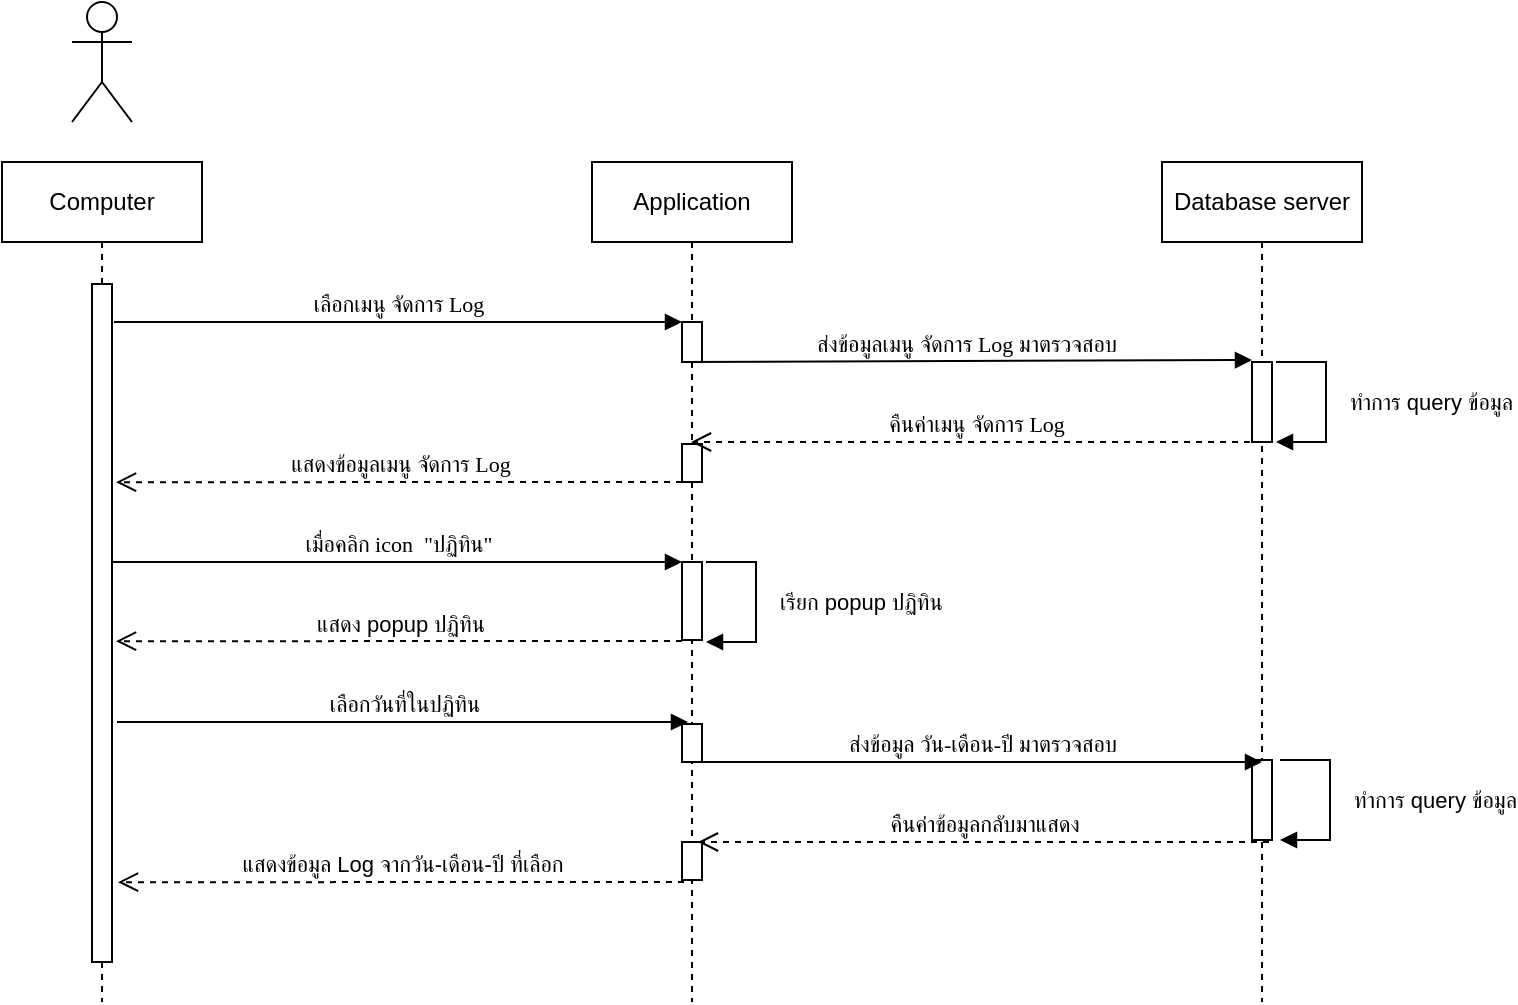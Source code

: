 <mxfile version="13.3.9" type="device"><diagram id="0Q5O2ZY3PQNi9_PxAAta" name="Page-1"><mxGraphModel dx="801" dy="513" grid="1" gridSize="10" guides="1" tooltips="1" connect="1" arrows="1" fold="1" page="1" pageScale="1" pageWidth="827" pageHeight="1169" math="0" shadow="0"><root><mxCell id="0"/><mxCell id="1" parent="0"/><mxCell id="Lfd1E_tKgFYaFGPbSBIL-1" value="Computer" style="shape=umlLifeline;perimeter=lifelinePerimeter;whiteSpace=wrap;html=1;container=1;collapsible=0;recursiveResize=0;outlineConnect=0;" parent="1" vertex="1"><mxGeometry x="80" y="120" width="100" height="420" as="geometry"/></mxCell><mxCell id="5BSE4bCgtWmsC6A4x-ru-2" value="" style="html=1;points=[];perimeter=orthogonalPerimeter;" parent="Lfd1E_tKgFYaFGPbSBIL-1" vertex="1"><mxGeometry x="45" y="61" width="10" height="339" as="geometry"/></mxCell><mxCell id="Lfd1E_tKgFYaFGPbSBIL-2" value="" style="shape=umlActor;verticalLabelPosition=bottom;verticalAlign=top;html=1;" parent="1" vertex="1"><mxGeometry x="115" y="40" width="30" height="60" as="geometry"/></mxCell><mxCell id="Lfd1E_tKgFYaFGPbSBIL-3" value="Application" style="shape=umlLifeline;perimeter=lifelinePerimeter;whiteSpace=wrap;html=1;container=1;collapsible=0;recursiveResize=0;outlineConnect=0;" parent="1" vertex="1"><mxGeometry x="375" y="120" width="100" height="420" as="geometry"/></mxCell><mxCell id="4VXj4oKQSMoKen8vPaZz-1" value="" style="html=1;points=[];perimeter=orthogonalPerimeter;" parent="Lfd1E_tKgFYaFGPbSBIL-3" vertex="1"><mxGeometry x="45" y="80" width="10" height="20" as="geometry"/></mxCell><mxCell id="4VXj4oKQSMoKen8vPaZz-16" value="" style="html=1;points=[];perimeter=orthogonalPerimeter;" parent="Lfd1E_tKgFYaFGPbSBIL-3" vertex="1"><mxGeometry x="45" y="141" width="10" height="19" as="geometry"/></mxCell><mxCell id="5BSE4bCgtWmsC6A4x-ru-8" value="" style="html=1;points=[];perimeter=orthogonalPerimeter;" parent="Lfd1E_tKgFYaFGPbSBIL-3" vertex="1"><mxGeometry x="45" y="281" width="10" height="19" as="geometry"/></mxCell><mxCell id="5BSE4bCgtWmsC6A4x-ru-13" value="" style="html=1;points=[];perimeter=orthogonalPerimeter;" parent="Lfd1E_tKgFYaFGPbSBIL-3" vertex="1"><mxGeometry x="45" y="340" width="10" height="19" as="geometry"/></mxCell><mxCell id="5BSE4bCgtWmsC6A4x-ru-4" value="" style="html=1;points=[];perimeter=orthogonalPerimeter;" parent="Lfd1E_tKgFYaFGPbSBIL-3" vertex="1"><mxGeometry x="45" y="200" width="10" height="39" as="geometry"/></mxCell><mxCell id="Lfd1E_tKgFYaFGPbSBIL-4" value="Database server" style="shape=umlLifeline;perimeter=lifelinePerimeter;whiteSpace=wrap;html=1;container=1;collapsible=0;recursiveResize=0;outlineConnect=0;" parent="1" vertex="1"><mxGeometry x="660" y="120" width="100" height="420" as="geometry"/></mxCell><mxCell id="4VXj4oKQSMoKen8vPaZz-6" value="" style="html=1;points=[];perimeter=orthogonalPerimeter;" parent="Lfd1E_tKgFYaFGPbSBIL-4" vertex="1"><mxGeometry x="45" y="100" width="10" height="40" as="geometry"/></mxCell><mxCell id="5BSE4bCgtWmsC6A4x-ru-10" value="" style="html=1;points=[];perimeter=orthogonalPerimeter;" parent="Lfd1E_tKgFYaFGPbSBIL-4" vertex="1"><mxGeometry x="45" y="299" width="10" height="40" as="geometry"/></mxCell><mxCell id="4VXj4oKQSMoKen8vPaZz-2" value="&lt;font face=&quot;Tahoma&quot;&gt;เลือกเมนู จัดการ Log&lt;/font&gt;" style="html=1;verticalAlign=bottom;endArrow=block;entryX=0;entryY=0;" parent="1" target="4VXj4oKQSMoKen8vPaZz-1" edge="1"><mxGeometry relative="1" as="geometry"><mxPoint x="136" y="200" as="sourcePoint"/></mxGeometry></mxCell><mxCell id="4VXj4oKQSMoKen8vPaZz-7" value="ส่งข้อมูลเมนู&amp;nbsp;&lt;span style=&quot;font-family: &amp;#34;tahoma&amp;#34;&quot;&gt;จัดการ Log มาตรวจสอบ&lt;/span&gt;" style="html=1;verticalAlign=bottom;endArrow=block;entryX=0;entryY=-0.025;entryDx=0;entryDy=0;entryPerimeter=0;" parent="1" target="4VXj4oKQSMoKen8vPaZz-6" edge="1"><mxGeometry relative="1" as="geometry"><mxPoint x="420" y="220" as="sourcePoint"/><mxPoint x="700" y="220" as="targetPoint"/></mxGeometry></mxCell><mxCell id="4VXj4oKQSMoKen8vPaZz-14" value="ทำการ query ข้อมูล" style="edgeStyle=orthogonalEdgeStyle;html=1;align=left;spacingLeft=2;endArrow=block;rounded=0;" parent="1" edge="1"><mxGeometry y="8" relative="1" as="geometry"><mxPoint x="717" y="220" as="sourcePoint"/><Array as="points"><mxPoint x="742" y="220"/></Array><mxPoint x="717" y="260" as="targetPoint"/><mxPoint as="offset"/></mxGeometry></mxCell><mxCell id="4VXj4oKQSMoKen8vPaZz-15" value="คืนค่าเมนู&amp;nbsp;&lt;span style=&quot;font-family: &amp;#34;tahoma&amp;#34;&quot;&gt;จัดการ Log&lt;/span&gt;" style="html=1;verticalAlign=bottom;endArrow=open;dashed=1;endSize=8;" parent="1" edge="1"><mxGeometry relative="1" as="geometry"><mxPoint x="710" y="260" as="sourcePoint"/><mxPoint x="424.5" y="260" as="targetPoint"/></mxGeometry></mxCell><mxCell id="5BSE4bCgtWmsC6A4x-ru-1" value="&lt;font face=&quot;Tahoma&quot;&gt;เมื่อคลิก icon&amp;nbsp; &quot;ปฏิทิน&quot;&lt;/font&gt;" style="html=1;verticalAlign=bottom;endArrow=block;" parent="1" edge="1"><mxGeometry relative="1" as="geometry"><mxPoint x="134.5" y="320" as="sourcePoint"/><mxPoint x="420" y="320" as="targetPoint"/></mxGeometry></mxCell><mxCell id="5BSE4bCgtWmsC6A4x-ru-5" value="เรียก popup ปฏิทิน" style="edgeStyle=orthogonalEdgeStyle;html=1;align=left;spacingLeft=2;endArrow=block;rounded=0;" parent="1" edge="1"><mxGeometry y="8" relative="1" as="geometry"><mxPoint x="432" y="320" as="sourcePoint"/><Array as="points"><mxPoint x="457" y="320"/></Array><mxPoint x="432" y="360" as="targetPoint"/><mxPoint as="offset"/></mxGeometry></mxCell><mxCell id="5BSE4bCgtWmsC6A4x-ru-6" value="แสดง popup ปฏิทิน" style="html=1;verticalAlign=bottom;endArrow=open;dashed=1;endSize=8;exitX=-0.1;exitY=1;exitDx=0;exitDy=0;exitPerimeter=0;entryX=1.1;entryY=0.121;entryDx=0;entryDy=0;entryPerimeter=0;" parent="1" edge="1"><mxGeometry relative="1" as="geometry"><mxPoint x="420" y="359.5" as="sourcePoint"/><mxPoint x="137" y="359.599" as="targetPoint"/></mxGeometry></mxCell><mxCell id="5BSE4bCgtWmsC6A4x-ru-7" value="&lt;font face=&quot;Tahoma&quot;&gt;เลือกวันที่ในปฏิทิน&lt;/font&gt;" style="html=1;verticalAlign=bottom;endArrow=block;" parent="1" edge="1"><mxGeometry relative="1" as="geometry"><mxPoint x="137.5" y="400" as="sourcePoint"/><mxPoint x="423" y="400" as="targetPoint"/></mxGeometry></mxCell><mxCell id="5BSE4bCgtWmsC6A4x-ru-9" value="&lt;font face=&quot;Tahoma&quot;&gt;ส่งข้อมูล วัน-เดือน-ปี มาตรวจสอบ&lt;/font&gt;" style="html=1;verticalAlign=bottom;endArrow=block;" parent="1" edge="1"><mxGeometry relative="1" as="geometry"><mxPoint x="430" y="420" as="sourcePoint"/><mxPoint x="710" y="420" as="targetPoint"/></mxGeometry></mxCell><mxCell id="5BSE4bCgtWmsC6A4x-ru-11" value="ทำการ query ข้อมูล" style="edgeStyle=orthogonalEdgeStyle;html=1;align=left;spacingLeft=2;endArrow=block;rounded=0;" parent="1" edge="1"><mxGeometry y="8" relative="1" as="geometry"><mxPoint x="719" y="419" as="sourcePoint"/><Array as="points"><mxPoint x="744" y="419"/></Array><mxPoint x="719" y="459" as="targetPoint"/><mxPoint as="offset"/></mxGeometry></mxCell><mxCell id="5BSE4bCgtWmsC6A4x-ru-12" value="คืนค่าข้อมูลกลับมาแสดง" style="html=1;verticalAlign=bottom;endArrow=open;dashed=1;endSize=8;" parent="1" edge="1"><mxGeometry relative="1" as="geometry"><mxPoint x="713.5" y="460" as="sourcePoint"/><mxPoint x="428" y="460" as="targetPoint"/></mxGeometry></mxCell><mxCell id="5BSE4bCgtWmsC6A4x-ru-14" value="แสดงข้อมูล Log จากวัน-เดือน-ปี ที่เลือก" style="html=1;verticalAlign=bottom;endArrow=open;dashed=1;endSize=8;exitX=-0.1;exitY=1;exitDx=0;exitDy=0;exitPerimeter=0;entryX=1.1;entryY=0.121;entryDx=0;entryDy=0;entryPerimeter=0;" parent="1" edge="1"><mxGeometry relative="1" as="geometry"><mxPoint x="421" y="480" as="sourcePoint"/><mxPoint x="138" y="480.099" as="targetPoint"/></mxGeometry></mxCell><mxCell id="WStrtJmw-75SaS1hZXcj-1" value="แสดงข้อมูลเมนู&amp;nbsp;&lt;span style=&quot;font-family: &amp;#34;tahoma&amp;#34;&quot;&gt;จัดการ Log&lt;/span&gt;" style="html=1;verticalAlign=bottom;endArrow=open;dashed=1;endSize=8;exitX=-0.1;exitY=1;exitDx=0;exitDy=0;exitPerimeter=0;entryX=1.1;entryY=0.121;entryDx=0;entryDy=0;entryPerimeter=0;" parent="1" edge="1"><mxGeometry relative="1" as="geometry"><mxPoint x="420" y="280" as="sourcePoint"/><mxPoint x="137" y="280.099" as="targetPoint"/></mxGeometry></mxCell></root></mxGraphModel></diagram></mxfile>
